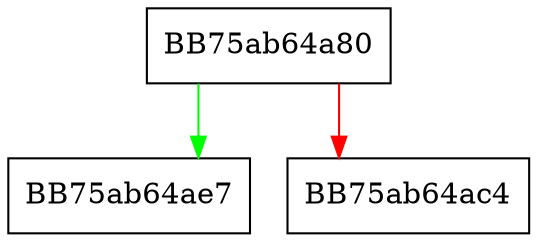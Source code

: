 digraph MetaVaultRecordDnRevisions {
  node [shape="box"];
  graph [splines=ortho];
  BB75ab64a80 -> BB75ab64ae7 [color="green"];
  BB75ab64a80 -> BB75ab64ac4 [color="red"];
}
